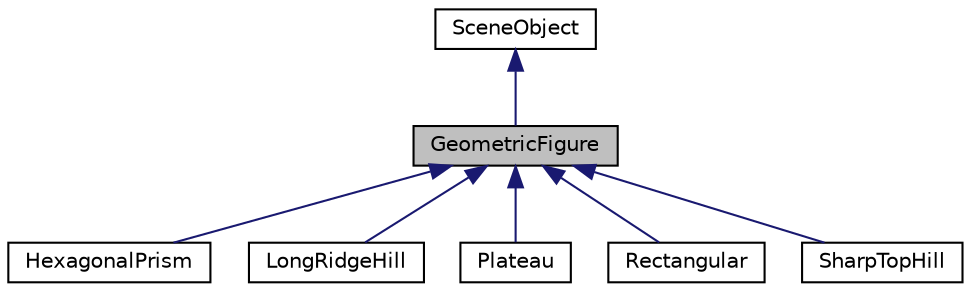 digraph "GeometricFigure"
{
 // LATEX_PDF_SIZE
  edge [fontname="Helvetica",fontsize="10",labelfontname="Helvetica",labelfontsize="10"];
  node [fontname="Helvetica",fontsize="10",shape=record];
  Node1 [label="GeometricFigure",height=0.2,width=0.4,color="black", fillcolor="grey75", style="filled", fontcolor="black",tooltip="Klasa Bazowa opisujaca figure geometryczna."];
  Node2 -> Node1 [dir="back",color="midnightblue",fontsize="10",style="solid",fontname="Helvetica"];
  Node2 [label="SceneObject",height=0.2,width=0.4,color="black", fillcolor="white", style="filled",URL="$class_scene_object.html",tooltip="Klasa obiekt sceny jest klasą bazową dla klas GeometricFigure, oraz Dron i pozwala na umieszczenie ty..."];
  Node1 -> Node3 [dir="back",color="midnightblue",fontsize="10",style="solid",fontname="Helvetica"];
  Node3 [label="HexagonalPrism",height=0.2,width=0.4,color="black", fillcolor="white", style="filled",URL="$class_hexagonal_prism.html",tooltip="Klasa pochodna klasy figury geometrycznej definiująca graniastosłup sześciokątny."];
  Node1 -> Node4 [dir="back",color="midnightblue",fontsize="10",style="solid",fontname="Helvetica"];
  Node4 [label="LongRidgeHill",height=0.2,width=0.4,color="black", fillcolor="white", style="filled",URL="$class_long_ridge_hill.html",tooltip="Klasa LongRidgeHill definiuje góre z długą granią."];
  Node1 -> Node5 [dir="back",color="midnightblue",fontsize="10",style="solid",fontname="Helvetica"];
  Node5 [label="Plateau",height=0.2,width=0.4,color="black", fillcolor="white", style="filled",URL="$class_plateau.html",tooltip="Klasa Plateau definiuje Płaskowyż."];
  Node1 -> Node6 [dir="back",color="midnightblue",fontsize="10",style="solid",fontname="Helvetica"];
  Node6 [label="Rectangular",height=0.2,width=0.4,color="black", fillcolor="white", style="filled",URL="$class_rectangular.html",tooltip="Klasa pochodna klasy figury geometrycznej definiująca prostopadłościan."];
  Node1 -> Node7 [dir="back",color="midnightblue",fontsize="10",style="solid",fontname="Helvetica"];
  Node7 [label="SharpTopHill",height=0.2,width=0.4,color="black", fillcolor="white", style="filled",URL="$class_sharp_top_hill.html",tooltip="Klasa SharpTopHill definiuje góre z ostrym szczytem."];
}
